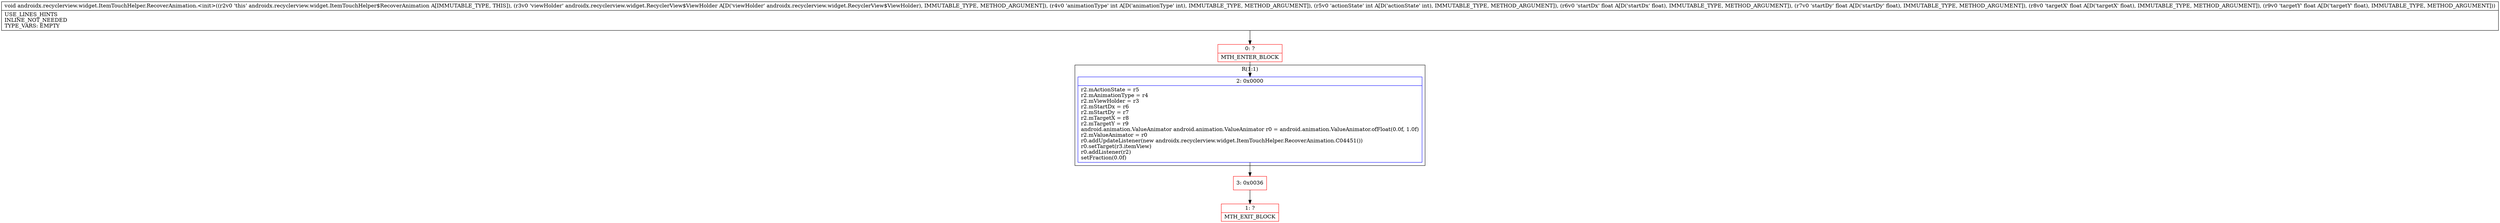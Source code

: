 digraph "CFG forandroidx.recyclerview.widget.ItemTouchHelper.RecoverAnimation.\<init\>(Landroidx\/recyclerview\/widget\/RecyclerView$ViewHolder;IIFFFF)V" {
subgraph cluster_Region_1738704435 {
label = "R(1:1)";
node [shape=record,color=blue];
Node_2 [shape=record,label="{2\:\ 0x0000|r2.mActionState = r5\lr2.mAnimationType = r4\lr2.mViewHolder = r3\lr2.mStartDx = r6\lr2.mStartDy = r7\lr2.mTargetX = r8\lr2.mTargetY = r9\landroid.animation.ValueAnimator android.animation.ValueAnimator r0 = android.animation.ValueAnimator.ofFloat(0.0f, 1.0f)\lr2.mValueAnimator = r0\lr0.addUpdateListener(new androidx.recyclerview.widget.ItemTouchHelper.RecoverAnimation.C04451())\lr0.setTarget(r3.itemView)\lr0.addListener(r2)\lsetFraction(0.0f)\l}"];
}
Node_0 [shape=record,color=red,label="{0\:\ ?|MTH_ENTER_BLOCK\l}"];
Node_3 [shape=record,color=red,label="{3\:\ 0x0036}"];
Node_1 [shape=record,color=red,label="{1\:\ ?|MTH_EXIT_BLOCK\l}"];
MethodNode[shape=record,label="{void androidx.recyclerview.widget.ItemTouchHelper.RecoverAnimation.\<init\>((r2v0 'this' androidx.recyclerview.widget.ItemTouchHelper$RecoverAnimation A[IMMUTABLE_TYPE, THIS]), (r3v0 'viewHolder' androidx.recyclerview.widget.RecyclerView$ViewHolder A[D('viewHolder' androidx.recyclerview.widget.RecyclerView$ViewHolder), IMMUTABLE_TYPE, METHOD_ARGUMENT]), (r4v0 'animationType' int A[D('animationType' int), IMMUTABLE_TYPE, METHOD_ARGUMENT]), (r5v0 'actionState' int A[D('actionState' int), IMMUTABLE_TYPE, METHOD_ARGUMENT]), (r6v0 'startDx' float A[D('startDx' float), IMMUTABLE_TYPE, METHOD_ARGUMENT]), (r7v0 'startDy' float A[D('startDy' float), IMMUTABLE_TYPE, METHOD_ARGUMENT]), (r8v0 'targetX' float A[D('targetX' float), IMMUTABLE_TYPE, METHOD_ARGUMENT]), (r9v0 'targetY' float A[D('targetY' float), IMMUTABLE_TYPE, METHOD_ARGUMENT]))  | USE_LINES_HINTS\lINLINE_NOT_NEEDED\lTYPE_VARS: EMPTY\l}"];
MethodNode -> Node_0;Node_2 -> Node_3;
Node_0 -> Node_2;
Node_3 -> Node_1;
}

